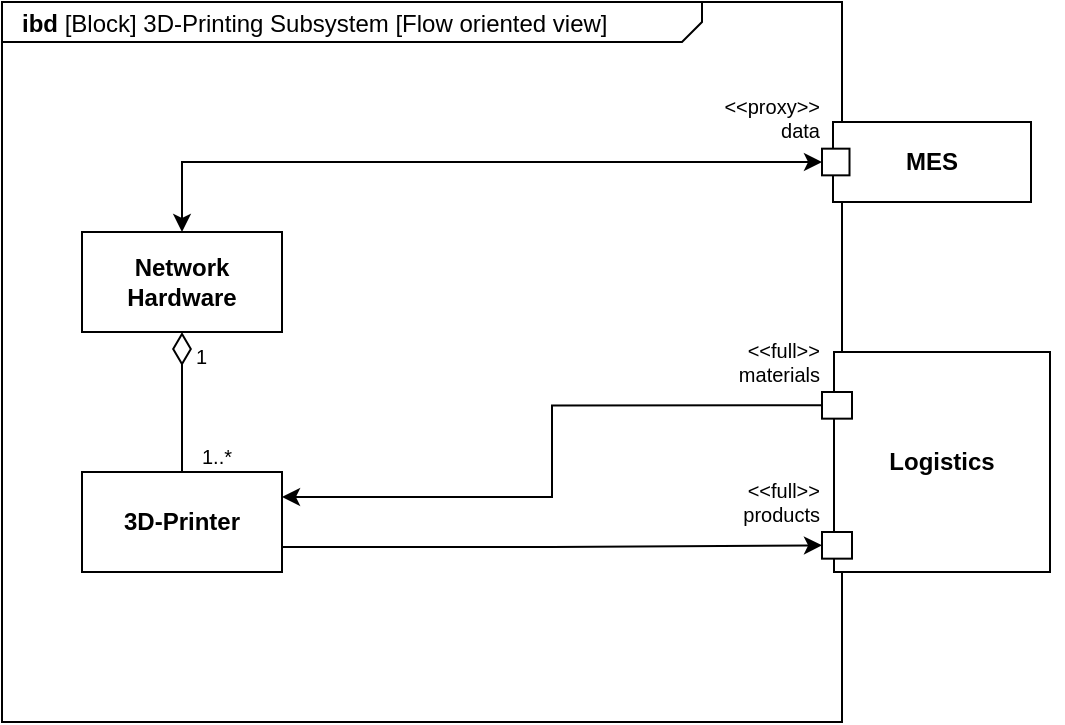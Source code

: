 <mxfile version="24.8.4">
  <diagram name="Seite-1" id="FEdRrBYkPl8tIAChflbf">
    <mxGraphModel dx="1463" dy="415" grid="1" gridSize="10" guides="1" tooltips="1" connect="1" arrows="1" fold="1" page="1" pageScale="1" pageWidth="827" pageHeight="1169" math="0" shadow="0">
      <root>
        <mxCell id="0" />
        <mxCell id="1" parent="0" />
        <mxCell id="1E_OV-rdz6yM60AN6XEw-1" value="&lt;p style=&quot;margin:0px;margin-top:4px;margin-left:10px;text-align:left;&quot;&gt;&lt;b&gt;ibd&lt;/b&gt; [Block] 3D-Printing Subsystem [Flow oriented view]&lt;br&gt;&lt;/p&gt;" style="html=1;shape=mxgraph.sysml.package;labelX=350;align=left;spacingLeft=10;overflow=fill;recursiveResize=0;" parent="1" vertex="1">
          <mxGeometry x="-140" y="90" width="420" height="360" as="geometry" />
        </mxCell>
        <mxCell id="1E_OV-rdz6yM60AN6XEw-2" value="Network Hardware" style="strokeColor=inherit;fillColor=inherit;gradientColor=inherit;shape=rect;fontStyle=1;html=1;whiteSpace=wrap;align=center;" parent="1E_OV-rdz6yM60AN6XEw-1" vertex="1">
          <mxGeometry x="40" y="115" width="100" height="50" as="geometry" />
        </mxCell>
        <mxCell id="1E_OV-rdz6yM60AN6XEw-3" value="3D-Printer" style="strokeColor=inherit;fillColor=inherit;gradientColor=inherit;shape=rect;fontStyle=1;html=1;whiteSpace=wrap;align=center;" parent="1E_OV-rdz6yM60AN6XEw-1" vertex="1">
          <mxGeometry x="40" y="235" width="100" height="50" as="geometry" />
        </mxCell>
        <mxCell id="1E_OV-rdz6yM60AN6XEw-4" value="" style="strokeColor=inherit;fillColor=inherit;gradientColor=inherit;align=right;html=1;verticalAlign=bottom;endArrow=none;startArrow=diamondThin;startSize=14;startFill=0;edgeStyle=none;endFill=0;labelBackgroundColor=none;rounded=0;" parent="1E_OV-rdz6yM60AN6XEw-1" source="1E_OV-rdz6yM60AN6XEw-2" target="1E_OV-rdz6yM60AN6XEw-3" edge="1">
          <mxGeometry x="1" relative="1" as="geometry" />
        </mxCell>
        <mxCell id="1E_OV-rdz6yM60AN6XEw-5" value="1" style="resizable=0;html=1;align=left;verticalAlign=top;labelBackgroundColor=none;fontSize=10" parent="1E_OV-rdz6yM60AN6XEw-4" connectable="0" vertex="1">
          <mxGeometry x="-1" relative="1" as="geometry">
            <mxPoint x="5" as="offset" />
          </mxGeometry>
        </mxCell>
        <mxCell id="1E_OV-rdz6yM60AN6XEw-6" value="1..*" style="resizable=0;html=1;align=right;verticalAlign=top;labelBackgroundColor=none;fontSize=10" parent="1E_OV-rdz6yM60AN6XEw-4" connectable="0" vertex="1">
          <mxGeometry x="1" relative="1" as="geometry">
            <mxPoint x="25" y="-20" as="offset" />
          </mxGeometry>
        </mxCell>
        <mxCell id="1E_OV-rdz6yM60AN6XEw-17" value="MES" style="html=1;shape=mxgraph.sysml.port1;fontStyle=1;whiteSpace=wrap;align=center;" parent="1" vertex="1">
          <mxGeometry x="270" y="150" width="110" height="40" as="geometry" />
        </mxCell>
        <mxCell id="1E_OV-rdz6yM60AN6XEw-18" value="&lt;div&gt;&amp;lt;&amp;lt;proxy&amp;gt;&amp;gt;&lt;/div&gt;&lt;div&gt;data&lt;/div&gt;" style="strokeColor=inherit;fillColor=inherit;gradientColor=inherit;shape=rect;points=[[0,0.5,0]];html=1;resizable=1;align=right;verticalAlign=bottom;labelPosition=left;verticalLabelPosition=top;labelBackgroundColor=none;fontSize=10;part=1;" parent="1E_OV-rdz6yM60AN6XEw-17" vertex="1">
          <mxGeometry y="13.333" width="13.75" height="13.333" as="geometry" />
        </mxCell>
        <mxCell id="1E_OV-rdz6yM60AN6XEw-25" style="edgeStyle=orthogonalEdgeStyle;rounded=0;orthogonalLoop=1;jettySize=auto;html=1;exitX=0;exitY=0.5;exitDx=0;exitDy=0;exitPerimeter=0;entryX=0.5;entryY=0;entryDx=0;entryDy=0;startArrow=classic;startFill=1;" parent="1" source="1E_OV-rdz6yM60AN6XEw-18" target="1E_OV-rdz6yM60AN6XEw-2" edge="1">
          <mxGeometry relative="1" as="geometry" />
        </mxCell>
        <mxCell id="1E_OV-rdz6yM60AN6XEw-23" value="&lt;div&gt;&lt;span style=&quot;background-color: initial;&quot;&gt;Logistics&lt;/span&gt;&lt;/div&gt;" style="html=1;shape=mxgraph.sysml.port1;fontStyle=1;whiteSpace=wrap;align=center;" parent="1" vertex="1">
          <mxGeometry x="270" y="265" width="120" height="110" as="geometry" />
        </mxCell>
        <mxCell id="1E_OV-rdz6yM60AN6XEw-24" value="&amp;lt;&amp;lt;full&amp;gt;&amp;gt;&lt;br&gt;materials" style="strokeColor=inherit;fillColor=inherit;gradientColor=inherit;shape=rect;points=[[0,0.5,0]];html=1;resizable=1;align=right;verticalAlign=bottom;labelPosition=left;verticalLabelPosition=top;labelBackgroundColor=none;fontSize=10;paart=1;" parent="1E_OV-rdz6yM60AN6XEw-23" vertex="1">
          <mxGeometry y="20" width="15" height="13.33" as="geometry" />
        </mxCell>
        <mxCell id="1E_OV-rdz6yM60AN6XEw-29" value="&amp;lt;&amp;lt;full&amp;gt;&amp;gt;&lt;br&gt;products" style="strokeColor=inherit;fillColor=inherit;gradientColor=inherit;shape=rect;points=[[0,0.5,0]];html=1;resizable=1;align=right;verticalAlign=bottom;labelPosition=left;verticalLabelPosition=top;labelBackgroundColor=none;fontSize=10;paart=1;" parent="1E_OV-rdz6yM60AN6XEw-23" vertex="1">
          <mxGeometry y="90" width="15" height="13.33" as="geometry" />
        </mxCell>
        <mxCell id="1E_OV-rdz6yM60AN6XEw-28" style="edgeStyle=orthogonalEdgeStyle;rounded=0;orthogonalLoop=1;jettySize=auto;html=1;exitX=1;exitY=0.25;exitDx=0;exitDy=0;entryX=0;entryY=0.5;entryDx=0;entryDy=0;entryPerimeter=0;startArrow=classic;startFill=1;endArrow=none;endFill=0;" parent="1" source="1E_OV-rdz6yM60AN6XEw-3" target="1E_OV-rdz6yM60AN6XEw-24" edge="1">
          <mxGeometry relative="1" as="geometry" />
        </mxCell>
        <mxCell id="1E_OV-rdz6yM60AN6XEw-30" style="edgeStyle=orthogonalEdgeStyle;rounded=0;orthogonalLoop=1;jettySize=auto;html=1;exitX=1;exitY=0.75;exitDx=0;exitDy=0;entryX=0;entryY=0.5;entryDx=0;entryDy=0;entryPerimeter=0;" parent="1" source="1E_OV-rdz6yM60AN6XEw-3" target="1E_OV-rdz6yM60AN6XEw-29" edge="1">
          <mxGeometry relative="1" as="geometry" />
        </mxCell>
      </root>
    </mxGraphModel>
  </diagram>
</mxfile>
